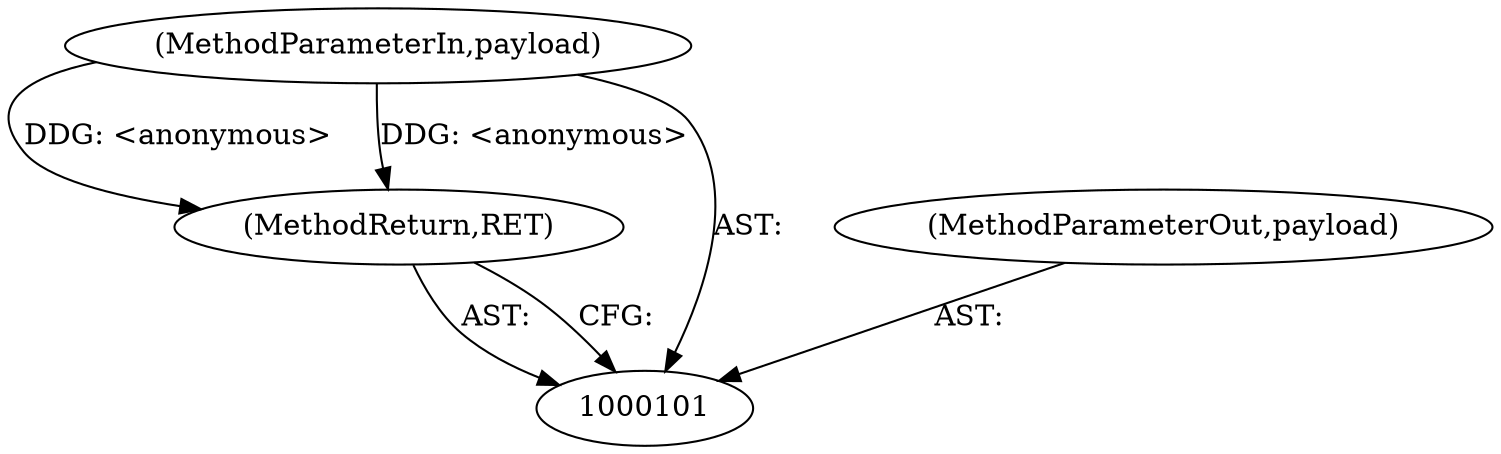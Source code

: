 digraph "0_gpmf-parser_341f12cd5b97ab419e53853ca00176457c9f1681_2" {
"1000102" [label="(MethodParameterIn,payload)"];
"1000109" [label="(MethodParameterOut,payload)"];
"1000104" [label="(MethodReturn,RET)"];
"1000102" -> "1000101"  [label="AST: "];
"1000102" -> "1000104"  [label="DDG: <anonymous>"];
"1000109" -> "1000101"  [label="AST: "];
"1000104" -> "1000101"  [label="AST: "];
"1000104" -> "1000101"  [label="CFG: "];
"1000102" -> "1000104"  [label="DDG: <anonymous>"];
}
